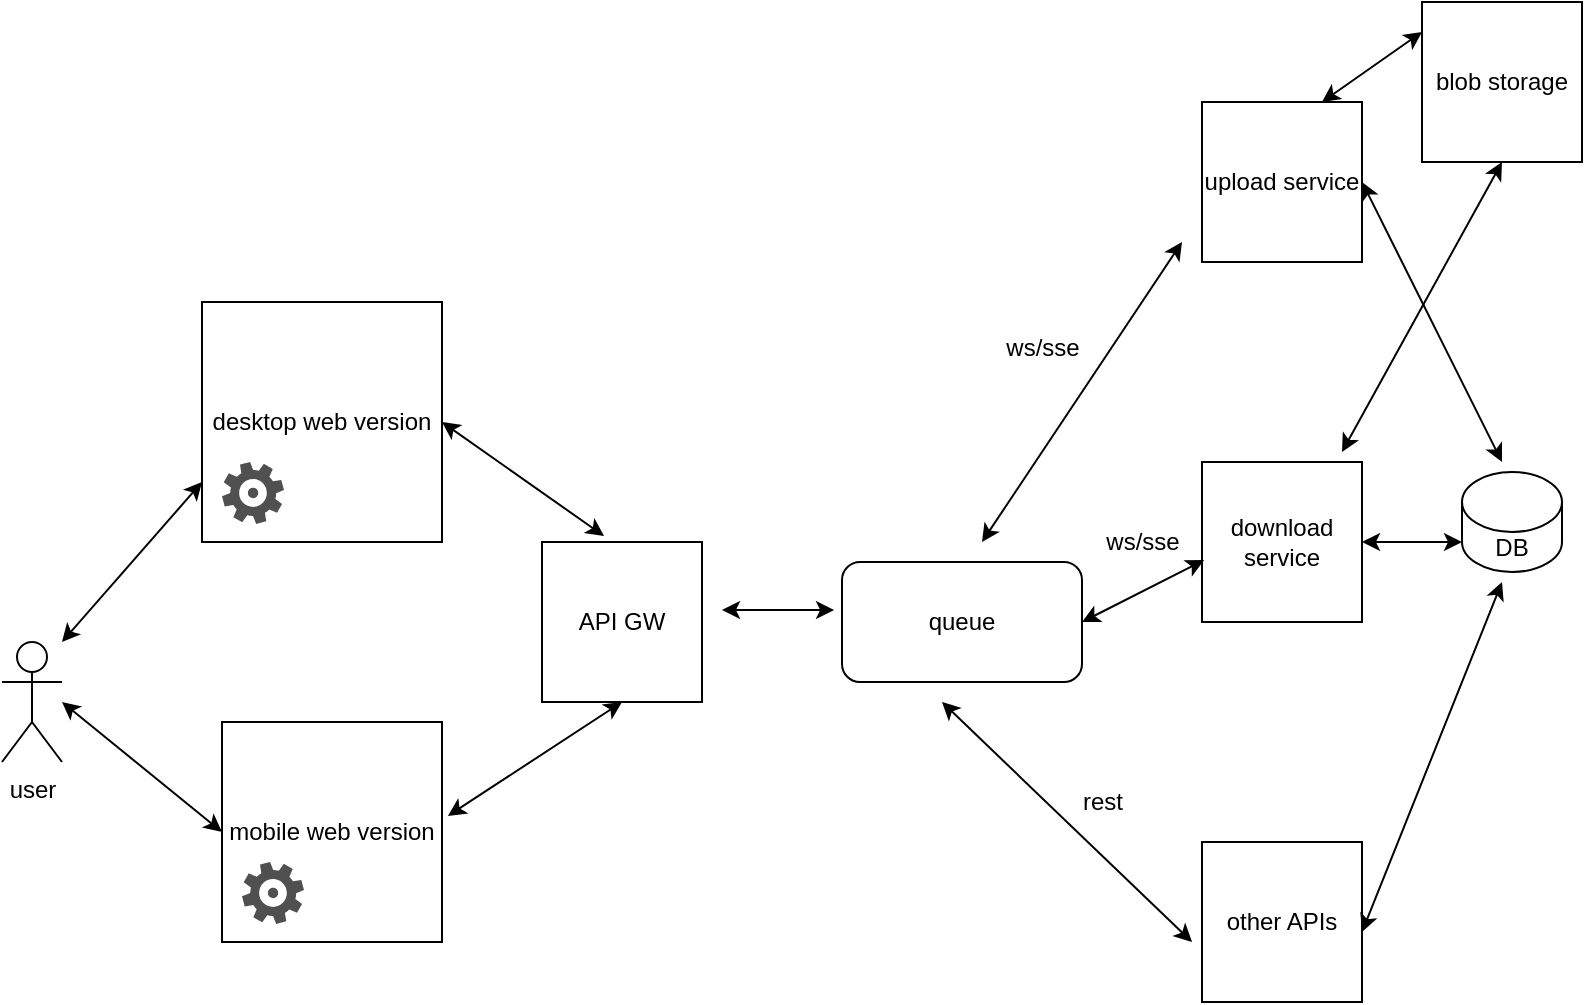 <mxfile version="22.1.18" type="github">
  <diagram name="Page-1" id="FsghckCPafwVSijcmHln">
    <mxGraphModel dx="1434" dy="696" grid="1" gridSize="10" guides="1" tooltips="1" connect="1" arrows="1" fold="1" page="1" pageScale="1" pageWidth="827" pageHeight="1169" math="0" shadow="0">
      <root>
        <mxCell id="0" />
        <mxCell id="1" parent="0" />
        <mxCell id="7ID_BC6Ww6_YKEnsS9i6-1" value="user" style="shape=umlActor;verticalLabelPosition=bottom;verticalAlign=top;html=1;outlineConnect=0;" vertex="1" parent="1">
          <mxGeometry x="30" y="340" width="30" height="60" as="geometry" />
        </mxCell>
        <mxCell id="7ID_BC6Ww6_YKEnsS9i6-2" value="desktop web version" style="whiteSpace=wrap;html=1;aspect=fixed;" vertex="1" parent="1">
          <mxGeometry x="130" y="170" width="120" height="120" as="geometry" />
        </mxCell>
        <mxCell id="7ID_BC6Ww6_YKEnsS9i6-3" value="mobile web version" style="whiteSpace=wrap;html=1;aspect=fixed;" vertex="1" parent="1">
          <mxGeometry x="140" y="380" width="110" height="110" as="geometry" />
        </mxCell>
        <mxCell id="7ID_BC6Ww6_YKEnsS9i6-4" value="" style="endArrow=classic;startArrow=classic;html=1;rounded=0;entryX=0;entryY=0.75;entryDx=0;entryDy=0;" edge="1" parent="1" target="7ID_BC6Ww6_YKEnsS9i6-2">
          <mxGeometry width="50" height="50" relative="1" as="geometry">
            <mxPoint x="60" y="340" as="sourcePoint" />
            <mxPoint x="110" y="290" as="targetPoint" />
          </mxGeometry>
        </mxCell>
        <mxCell id="7ID_BC6Ww6_YKEnsS9i6-5" value="" style="endArrow=classic;startArrow=classic;html=1;rounded=0;entryX=0;entryY=0.5;entryDx=0;entryDy=0;" edge="1" parent="1" target="7ID_BC6Ww6_YKEnsS9i6-3">
          <mxGeometry width="50" height="50" relative="1" as="geometry">
            <mxPoint x="60" y="370" as="sourcePoint" />
            <mxPoint x="150" y="280" as="targetPoint" />
          </mxGeometry>
        </mxCell>
        <mxCell id="7ID_BC6Ww6_YKEnsS9i6-6" value="API GW" style="whiteSpace=wrap;html=1;aspect=fixed;" vertex="1" parent="1">
          <mxGeometry x="300" y="290" width="80" height="80" as="geometry" />
        </mxCell>
        <mxCell id="7ID_BC6Ww6_YKEnsS9i6-7" value="" style="endArrow=classic;startArrow=classic;html=1;rounded=0;entryX=1;entryY=0.5;entryDx=0;entryDy=0;exitX=0.388;exitY=-0.037;exitDx=0;exitDy=0;exitPerimeter=0;" edge="1" parent="1" source="7ID_BC6Ww6_YKEnsS9i6-6" target="7ID_BC6Ww6_YKEnsS9i6-2">
          <mxGeometry width="50" height="50" relative="1" as="geometry">
            <mxPoint x="230" y="250" as="sourcePoint" />
            <mxPoint x="150" y="280" as="targetPoint" />
          </mxGeometry>
        </mxCell>
        <mxCell id="7ID_BC6Ww6_YKEnsS9i6-8" value="" style="endArrow=classic;startArrow=classic;html=1;rounded=0;exitX=0.5;exitY=1;exitDx=0;exitDy=0;entryX=1.027;entryY=0.427;entryDx=0;entryDy=0;entryPerimeter=0;" edge="1" parent="1" source="7ID_BC6Ww6_YKEnsS9i6-6" target="7ID_BC6Ww6_YKEnsS9i6-3">
          <mxGeometry width="50" height="50" relative="1" as="geometry">
            <mxPoint x="331" y="460" as="sourcePoint" />
            <mxPoint x="260" y="430" as="targetPoint" />
          </mxGeometry>
        </mxCell>
        <mxCell id="7ID_BC6Ww6_YKEnsS9i6-9" value="upload service" style="whiteSpace=wrap;html=1;aspect=fixed;" vertex="1" parent="1">
          <mxGeometry x="630" y="70" width="80" height="80" as="geometry" />
        </mxCell>
        <mxCell id="7ID_BC6Ww6_YKEnsS9i6-10" value="download service" style="whiteSpace=wrap;html=1;aspect=fixed;" vertex="1" parent="1">
          <mxGeometry x="630" y="250" width="80" height="80" as="geometry" />
        </mxCell>
        <mxCell id="7ID_BC6Ww6_YKEnsS9i6-11" value="other APIs" style="whiteSpace=wrap;html=1;aspect=fixed;" vertex="1" parent="1">
          <mxGeometry x="630" y="440" width="80" height="80" as="geometry" />
        </mxCell>
        <mxCell id="7ID_BC6Ww6_YKEnsS9i6-13" value="queue" style="rounded=1;whiteSpace=wrap;html=1;" vertex="1" parent="1">
          <mxGeometry x="450" y="300" width="120" height="60" as="geometry" />
        </mxCell>
        <mxCell id="7ID_BC6Ww6_YKEnsS9i6-14" value="" style="endArrow=classic;startArrow=classic;html=1;rounded=0;entryX=-0.033;entryY=0.4;entryDx=0;entryDy=0;entryPerimeter=0;" edge="1" parent="1" target="7ID_BC6Ww6_YKEnsS9i6-13">
          <mxGeometry width="50" height="50" relative="1" as="geometry">
            <mxPoint x="390" y="324" as="sourcePoint" />
            <mxPoint x="440" y="270" as="targetPoint" />
          </mxGeometry>
        </mxCell>
        <mxCell id="7ID_BC6Ww6_YKEnsS9i6-15" value="" style="endArrow=classic;startArrow=classic;html=1;rounded=0;" edge="1" parent="1">
          <mxGeometry width="50" height="50" relative="1" as="geometry">
            <mxPoint x="520" y="290" as="sourcePoint" />
            <mxPoint x="620" y="140" as="targetPoint" />
          </mxGeometry>
        </mxCell>
        <mxCell id="7ID_BC6Ww6_YKEnsS9i6-16" value="" style="endArrow=classic;startArrow=classic;html=1;rounded=0;entryX=0.013;entryY=0.613;entryDx=0;entryDy=0;entryPerimeter=0;exitX=1;exitY=0.5;exitDx=0;exitDy=0;" edge="1" parent="1" source="7ID_BC6Ww6_YKEnsS9i6-13" target="7ID_BC6Ww6_YKEnsS9i6-10">
          <mxGeometry width="50" height="50" relative="1" as="geometry">
            <mxPoint x="530" y="300" as="sourcePoint" />
            <mxPoint x="630" y="150" as="targetPoint" />
          </mxGeometry>
        </mxCell>
        <mxCell id="7ID_BC6Ww6_YKEnsS9i6-17" value="" style="endArrow=classic;startArrow=classic;html=1;rounded=0;entryX=-0.062;entryY=0.625;entryDx=0;entryDy=0;entryPerimeter=0;" edge="1" parent="1" target="7ID_BC6Ww6_YKEnsS9i6-11">
          <mxGeometry width="50" height="50" relative="1" as="geometry">
            <mxPoint x="500" y="370" as="sourcePoint" />
            <mxPoint x="440" y="270" as="targetPoint" />
          </mxGeometry>
        </mxCell>
        <mxCell id="7ID_BC6Ww6_YKEnsS9i6-19" value="ws/sse" style="text;html=1;align=center;verticalAlign=middle;resizable=0;points=[];autosize=1;strokeColor=none;fillColor=none;" vertex="1" parent="1">
          <mxGeometry x="520" y="178" width="60" height="30" as="geometry" />
        </mxCell>
        <mxCell id="7ID_BC6Ww6_YKEnsS9i6-20" value="ws/sse" style="text;html=1;align=center;verticalAlign=middle;resizable=0;points=[];autosize=1;strokeColor=none;fillColor=none;" vertex="1" parent="1">
          <mxGeometry x="570" y="275" width="60" height="30" as="geometry" />
        </mxCell>
        <mxCell id="7ID_BC6Ww6_YKEnsS9i6-21" value="rest" style="text;html=1;align=center;verticalAlign=middle;resizable=0;points=[];autosize=1;strokeColor=none;fillColor=none;" vertex="1" parent="1">
          <mxGeometry x="560" y="405" width="40" height="30" as="geometry" />
        </mxCell>
        <mxCell id="7ID_BC6Ww6_YKEnsS9i6-22" value="DB" style="shape=cylinder3;whiteSpace=wrap;html=1;boundedLbl=1;backgroundOutline=1;size=15;" vertex="1" parent="1">
          <mxGeometry x="760" y="255" width="50" height="50" as="geometry" />
        </mxCell>
        <mxCell id="7ID_BC6Ww6_YKEnsS9i6-23" value="" style="endArrow=classic;startArrow=classic;html=1;rounded=0;" edge="1" parent="1">
          <mxGeometry width="50" height="50" relative="1" as="geometry">
            <mxPoint x="710" y="485" as="sourcePoint" />
            <mxPoint x="780" y="310" as="targetPoint" />
          </mxGeometry>
        </mxCell>
        <mxCell id="7ID_BC6Ww6_YKEnsS9i6-24" value="" style="endArrow=classic;startArrow=classic;html=1;rounded=0;exitX=1;exitY=0.5;exitDx=0;exitDy=0;entryX=0;entryY=1;entryDx=0;entryDy=-15;entryPerimeter=0;" edge="1" parent="1" source="7ID_BC6Ww6_YKEnsS9i6-10" target="7ID_BC6Ww6_YKEnsS9i6-22">
          <mxGeometry width="50" height="50" relative="1" as="geometry">
            <mxPoint x="720" y="495" as="sourcePoint" />
            <mxPoint x="790" y="320" as="targetPoint" />
          </mxGeometry>
        </mxCell>
        <mxCell id="7ID_BC6Ww6_YKEnsS9i6-25" value="" style="endArrow=classic;startArrow=classic;html=1;rounded=0;exitX=1;exitY=0.5;exitDx=0;exitDy=0;" edge="1" parent="1" source="7ID_BC6Ww6_YKEnsS9i6-9">
          <mxGeometry width="50" height="50" relative="1" as="geometry">
            <mxPoint x="720" y="300" as="sourcePoint" />
            <mxPoint x="780" y="250" as="targetPoint" />
          </mxGeometry>
        </mxCell>
        <mxCell id="7ID_BC6Ww6_YKEnsS9i6-26" value="blob storage" style="whiteSpace=wrap;html=1;aspect=fixed;" vertex="1" parent="1">
          <mxGeometry x="740" y="20" width="80" height="80" as="geometry" />
        </mxCell>
        <mxCell id="7ID_BC6Ww6_YKEnsS9i6-27" value="" style="endArrow=classic;startArrow=classic;html=1;rounded=0;exitX=0.75;exitY=0;exitDx=0;exitDy=0;" edge="1" parent="1" source="7ID_BC6Ww6_YKEnsS9i6-9">
          <mxGeometry width="50" height="50" relative="1" as="geometry">
            <mxPoint x="690" y="85" as="sourcePoint" />
            <mxPoint x="740" y="35" as="targetPoint" />
          </mxGeometry>
        </mxCell>
        <mxCell id="7ID_BC6Ww6_YKEnsS9i6-28" value="" style="endArrow=classic;startArrow=classic;html=1;rounded=0;exitX=0.75;exitY=0;exitDx=0;exitDy=0;entryX=0.5;entryY=1;entryDx=0;entryDy=0;" edge="1" parent="1" target="7ID_BC6Ww6_YKEnsS9i6-26">
          <mxGeometry width="50" height="50" relative="1" as="geometry">
            <mxPoint x="700" y="245" as="sourcePoint" />
            <mxPoint x="750" y="210" as="targetPoint" />
          </mxGeometry>
        </mxCell>
        <mxCell id="7ID_BC6Ww6_YKEnsS9i6-30" value="" style="sketch=0;pointerEvents=1;shadow=0;dashed=0;html=1;strokeColor=none;fillColor=#505050;labelPosition=center;verticalLabelPosition=bottom;verticalAlign=top;outlineConnect=0;align=center;shape=mxgraph.office.concepts.settings_office_365;" vertex="1" parent="1">
          <mxGeometry x="140" y="250" width="31" height="31" as="geometry" />
        </mxCell>
        <mxCell id="7ID_BC6Ww6_YKEnsS9i6-31" value="" style="sketch=0;pointerEvents=1;shadow=0;dashed=0;html=1;strokeColor=none;fillColor=#505050;labelPosition=center;verticalLabelPosition=bottom;verticalAlign=top;outlineConnect=0;align=center;shape=mxgraph.office.concepts.settings_office_365;" vertex="1" parent="1">
          <mxGeometry x="150" y="450" width="31" height="31" as="geometry" />
        </mxCell>
      </root>
    </mxGraphModel>
  </diagram>
</mxfile>
